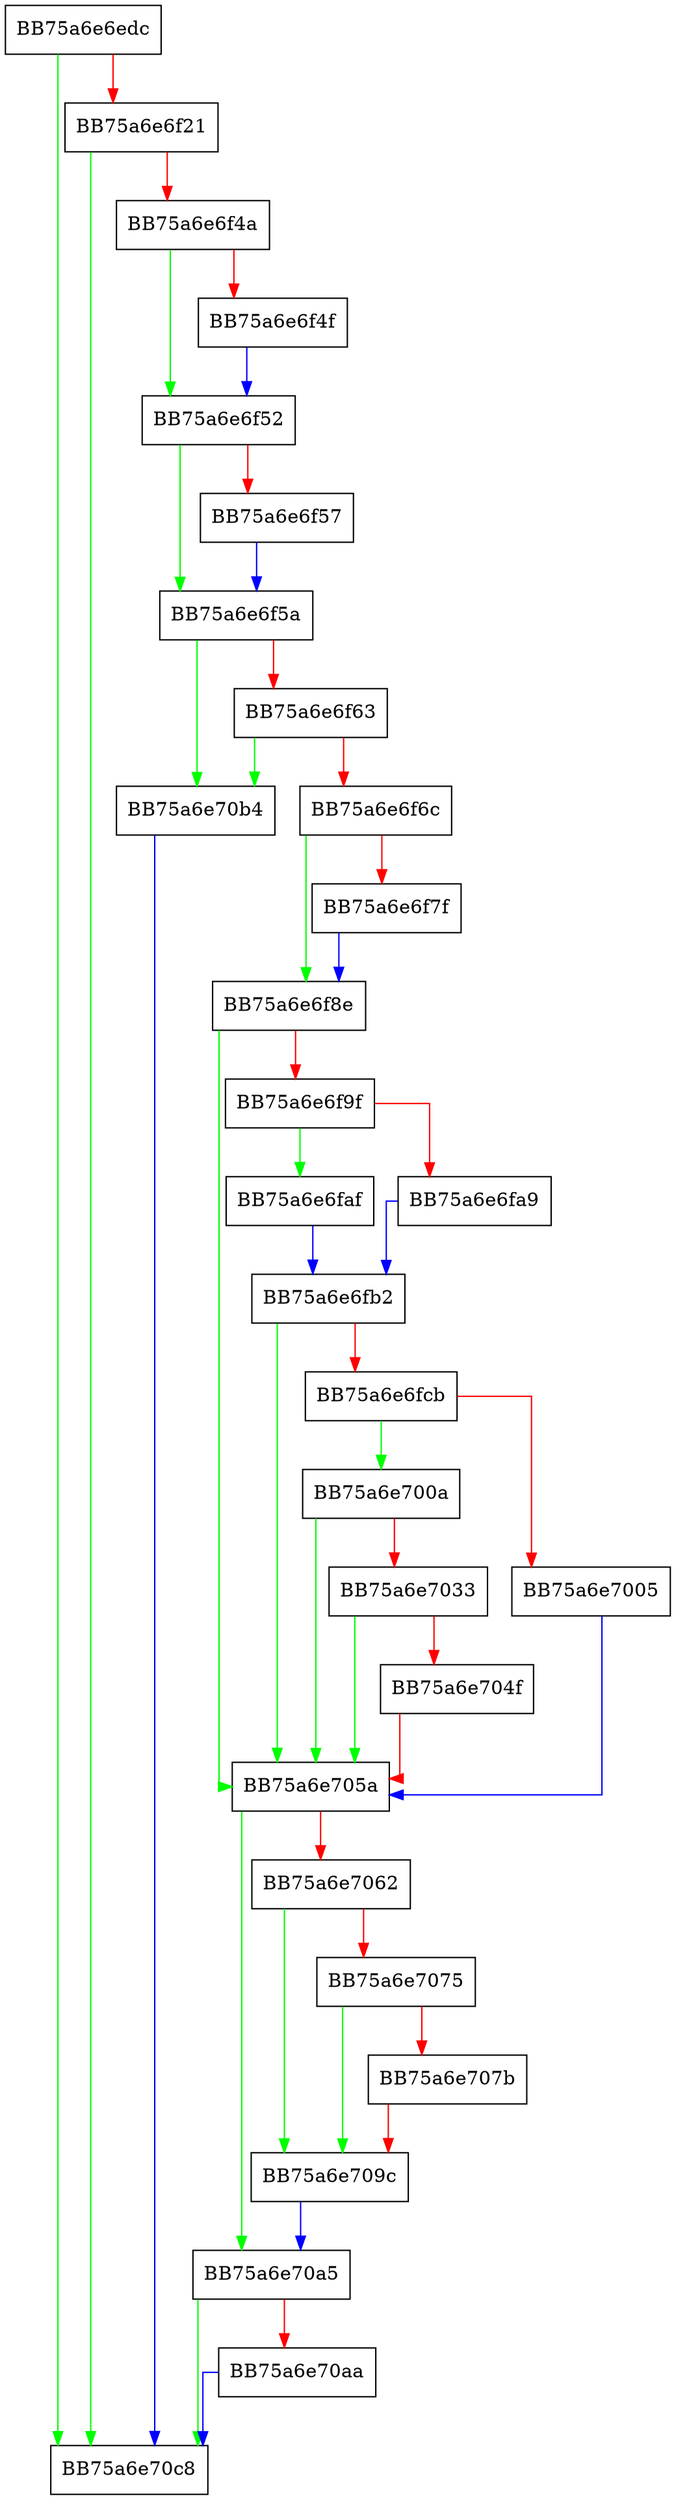 digraph AutoIT_GetString {
  node [shape="box"];
  graph [splines=ortho];
  BB75a6e6edc -> BB75a6e70c8 [color="green"];
  BB75a6e6edc -> BB75a6e6f21 [color="red"];
  BB75a6e6f21 -> BB75a6e70c8 [color="green"];
  BB75a6e6f21 -> BB75a6e6f4a [color="red"];
  BB75a6e6f4a -> BB75a6e6f52 [color="green"];
  BB75a6e6f4a -> BB75a6e6f4f [color="red"];
  BB75a6e6f4f -> BB75a6e6f52 [color="blue"];
  BB75a6e6f52 -> BB75a6e6f5a [color="green"];
  BB75a6e6f52 -> BB75a6e6f57 [color="red"];
  BB75a6e6f57 -> BB75a6e6f5a [color="blue"];
  BB75a6e6f5a -> BB75a6e70b4 [color="green"];
  BB75a6e6f5a -> BB75a6e6f63 [color="red"];
  BB75a6e6f63 -> BB75a6e70b4 [color="green"];
  BB75a6e6f63 -> BB75a6e6f6c [color="red"];
  BB75a6e6f6c -> BB75a6e6f8e [color="green"];
  BB75a6e6f6c -> BB75a6e6f7f [color="red"];
  BB75a6e6f7f -> BB75a6e6f8e [color="blue"];
  BB75a6e6f8e -> BB75a6e705a [color="green"];
  BB75a6e6f8e -> BB75a6e6f9f [color="red"];
  BB75a6e6f9f -> BB75a6e6faf [color="green"];
  BB75a6e6f9f -> BB75a6e6fa9 [color="red"];
  BB75a6e6fa9 -> BB75a6e6fb2 [color="blue"];
  BB75a6e6faf -> BB75a6e6fb2 [color="blue"];
  BB75a6e6fb2 -> BB75a6e705a [color="green"];
  BB75a6e6fb2 -> BB75a6e6fcb [color="red"];
  BB75a6e6fcb -> BB75a6e700a [color="green"];
  BB75a6e6fcb -> BB75a6e7005 [color="red"];
  BB75a6e7005 -> BB75a6e705a [color="blue"];
  BB75a6e700a -> BB75a6e705a [color="green"];
  BB75a6e700a -> BB75a6e7033 [color="red"];
  BB75a6e7033 -> BB75a6e705a [color="green"];
  BB75a6e7033 -> BB75a6e704f [color="red"];
  BB75a6e704f -> BB75a6e705a [color="red"];
  BB75a6e705a -> BB75a6e70a5 [color="green"];
  BB75a6e705a -> BB75a6e7062 [color="red"];
  BB75a6e7062 -> BB75a6e709c [color="green"];
  BB75a6e7062 -> BB75a6e7075 [color="red"];
  BB75a6e7075 -> BB75a6e709c [color="green"];
  BB75a6e7075 -> BB75a6e707b [color="red"];
  BB75a6e707b -> BB75a6e709c [color="red"];
  BB75a6e709c -> BB75a6e70a5 [color="blue"];
  BB75a6e70a5 -> BB75a6e70c8 [color="green"];
  BB75a6e70a5 -> BB75a6e70aa [color="red"];
  BB75a6e70aa -> BB75a6e70c8 [color="blue"];
  BB75a6e70b4 -> BB75a6e70c8 [color="blue"];
}